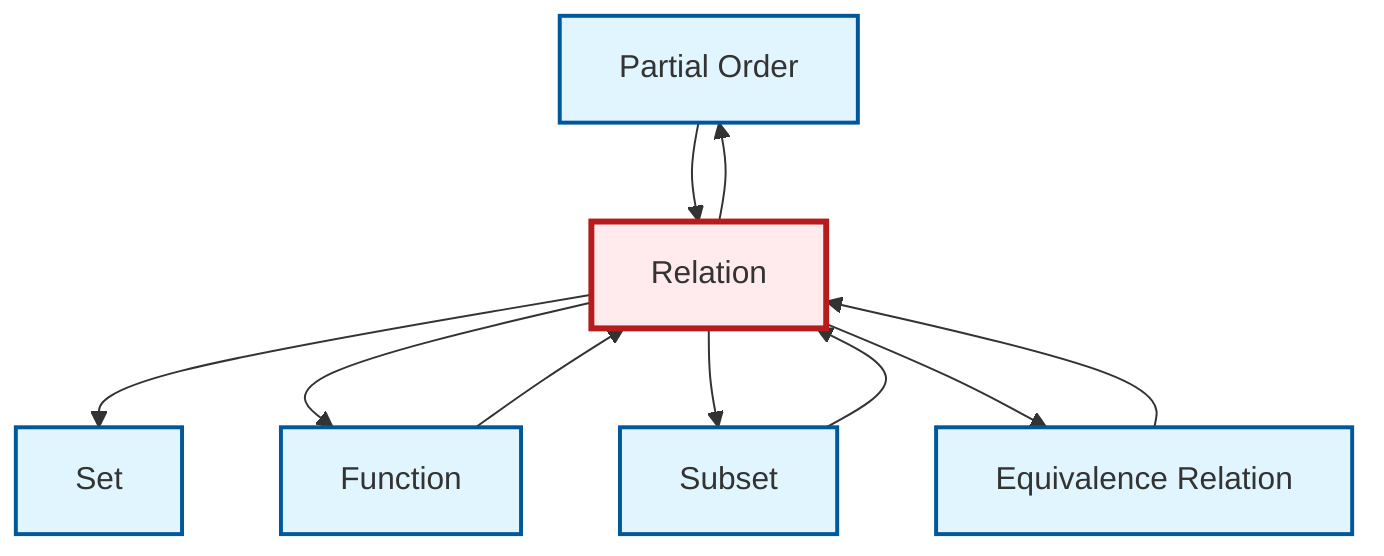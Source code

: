 graph TD
    classDef definition fill:#e1f5fe,stroke:#01579b,stroke-width:2px
    classDef theorem fill:#f3e5f5,stroke:#4a148c,stroke-width:2px
    classDef axiom fill:#fff3e0,stroke:#e65100,stroke-width:2px
    classDef example fill:#e8f5e9,stroke:#1b5e20,stroke-width:2px
    classDef current fill:#ffebee,stroke:#b71c1c,stroke-width:3px
    def-partial-order["Partial Order"]:::definition
    def-equivalence-relation["Equivalence Relation"]:::definition
    def-function["Function"]:::definition
    def-relation["Relation"]:::definition
    def-subset["Subset"]:::definition
    def-set["Set"]:::definition
    def-relation --> def-set
    def-relation --> def-function
    def-relation --> def-subset
    def-partial-order --> def-relation
    def-equivalence-relation --> def-relation
    def-relation --> def-equivalence-relation
    def-relation --> def-partial-order
    def-subset --> def-relation
    def-function --> def-relation
    class def-relation current
